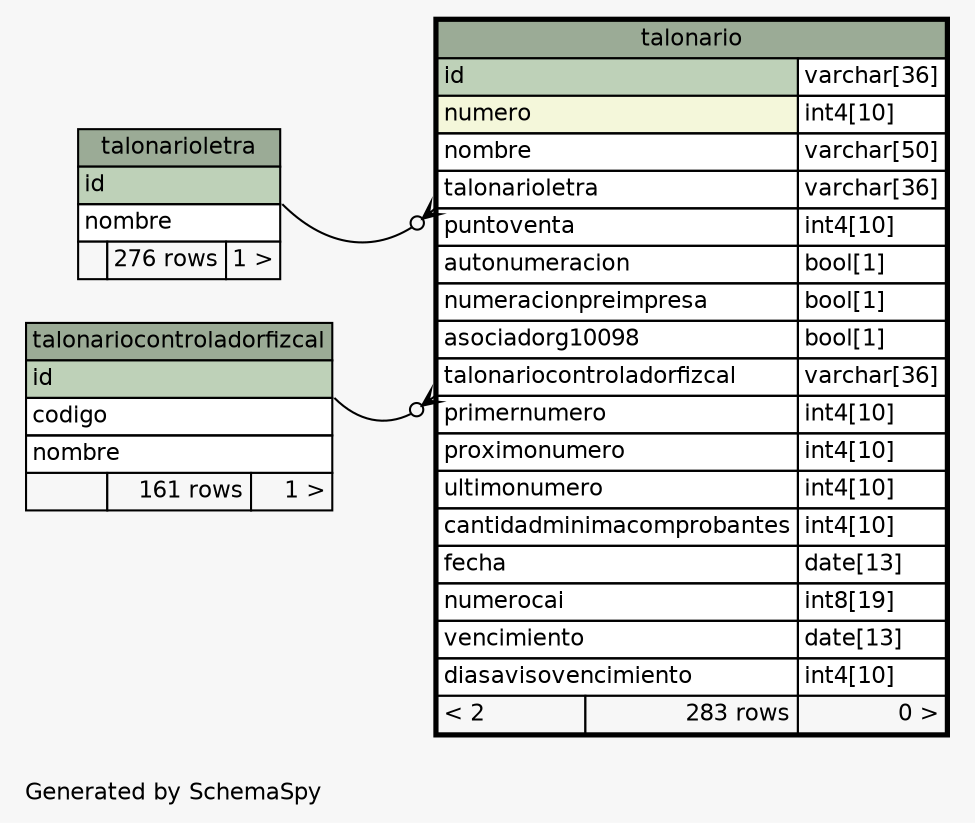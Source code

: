 // dot 2.2.1 on Windows 10 10.0
// SchemaSpy rev 590
digraph "oneDegreeRelationshipsDiagram" {
  graph [
    rankdir="RL"
    bgcolor="#f7f7f7"
    label="\nGenerated by SchemaSpy"
    labeljust="l"
    nodesep="0.18"
    ranksep="0.46"
    fontname="Helvetica"
    fontsize="11"
  ];
  node [
    fontname="Helvetica"
    fontsize="11"
    shape="plaintext"
  ];
  edge [
    arrowsize="0.8"
  ];
  "talonario":"talonariocontroladorfizcal":sw -> "talonariocontroladorfizcal":"id":se [arrowhead=none dir=back arrowtail=crowodot];
  "talonario":"talonarioletra":sw -> "talonarioletra":"id":se [arrowhead=none dir=back arrowtail=crowodot];
  "talonario" [
    label=<
    <TABLE BORDER="2" CELLBORDER="1" CELLSPACING="0" BGCOLOR="#ffffff">
      <TR><TD COLSPAN="3" BGCOLOR="#9bab96" ALIGN="CENTER">talonario</TD></TR>
      <TR><TD PORT="id" COLSPAN="2" BGCOLOR="#bed1b8" ALIGN="LEFT">id</TD><TD PORT="id.type" ALIGN="LEFT">varchar[36]</TD></TR>
      <TR><TD PORT="numero" COLSPAN="2" BGCOLOR="#f4f7da" ALIGN="LEFT">numero</TD><TD PORT="numero.type" ALIGN="LEFT">int4[10]</TD></TR>
      <TR><TD PORT="nombre" COLSPAN="2" ALIGN="LEFT">nombre</TD><TD PORT="nombre.type" ALIGN="LEFT">varchar[50]</TD></TR>
      <TR><TD PORT="talonarioletra" COLSPAN="2" ALIGN="LEFT">talonarioletra</TD><TD PORT="talonarioletra.type" ALIGN="LEFT">varchar[36]</TD></TR>
      <TR><TD PORT="puntoventa" COLSPAN="2" ALIGN="LEFT">puntoventa</TD><TD PORT="puntoventa.type" ALIGN="LEFT">int4[10]</TD></TR>
      <TR><TD PORT="autonumeracion" COLSPAN="2" ALIGN="LEFT">autonumeracion</TD><TD PORT="autonumeracion.type" ALIGN="LEFT">bool[1]</TD></TR>
      <TR><TD PORT="numeracionpreimpresa" COLSPAN="2" ALIGN="LEFT">numeracionpreimpresa</TD><TD PORT="numeracionpreimpresa.type" ALIGN="LEFT">bool[1]</TD></TR>
      <TR><TD PORT="asociadorg10098" COLSPAN="2" ALIGN="LEFT">asociadorg10098</TD><TD PORT="asociadorg10098.type" ALIGN="LEFT">bool[1]</TD></TR>
      <TR><TD PORT="talonariocontroladorfizcal" COLSPAN="2" ALIGN="LEFT">talonariocontroladorfizcal</TD><TD PORT="talonariocontroladorfizcal.type" ALIGN="LEFT">varchar[36]</TD></TR>
      <TR><TD PORT="primernumero" COLSPAN="2" ALIGN="LEFT">primernumero</TD><TD PORT="primernumero.type" ALIGN="LEFT">int4[10]</TD></TR>
      <TR><TD PORT="proximonumero" COLSPAN="2" ALIGN="LEFT">proximonumero</TD><TD PORT="proximonumero.type" ALIGN="LEFT">int4[10]</TD></TR>
      <TR><TD PORT="ultimonumero" COLSPAN="2" ALIGN="LEFT">ultimonumero</TD><TD PORT="ultimonumero.type" ALIGN="LEFT">int4[10]</TD></TR>
      <TR><TD PORT="cantidadminimacomprobantes" COLSPAN="2" ALIGN="LEFT">cantidadminimacomprobantes</TD><TD PORT="cantidadminimacomprobantes.type" ALIGN="LEFT">int4[10]</TD></TR>
      <TR><TD PORT="fecha" COLSPAN="2" ALIGN="LEFT">fecha</TD><TD PORT="fecha.type" ALIGN="LEFT">date[13]</TD></TR>
      <TR><TD PORT="numerocai" COLSPAN="2" ALIGN="LEFT">numerocai</TD><TD PORT="numerocai.type" ALIGN="LEFT">int8[19]</TD></TR>
      <TR><TD PORT="vencimiento" COLSPAN="2" ALIGN="LEFT">vencimiento</TD><TD PORT="vencimiento.type" ALIGN="LEFT">date[13]</TD></TR>
      <TR><TD PORT="diasavisovencimiento" COLSPAN="2" ALIGN="LEFT">diasavisovencimiento</TD><TD PORT="diasavisovencimiento.type" ALIGN="LEFT">int4[10]</TD></TR>
      <TR><TD ALIGN="LEFT" BGCOLOR="#f7f7f7">&lt; 2</TD><TD ALIGN="RIGHT" BGCOLOR="#f7f7f7">283 rows</TD><TD ALIGN="RIGHT" BGCOLOR="#f7f7f7">0 &gt;</TD></TR>
    </TABLE>>
    URL="talonario.html"
    tooltip="talonario"
  ];
  "talonariocontroladorfizcal" [
    label=<
    <TABLE BORDER="0" CELLBORDER="1" CELLSPACING="0" BGCOLOR="#ffffff">
      <TR><TD COLSPAN="3" BGCOLOR="#9bab96" ALIGN="CENTER">talonariocontroladorfizcal</TD></TR>
      <TR><TD PORT="id" COLSPAN="3" BGCOLOR="#bed1b8" ALIGN="LEFT">id</TD></TR>
      <TR><TD PORT="codigo" COLSPAN="3" ALIGN="LEFT">codigo</TD></TR>
      <TR><TD PORT="nombre" COLSPAN="3" ALIGN="LEFT">nombre</TD></TR>
      <TR><TD ALIGN="LEFT" BGCOLOR="#f7f7f7">  </TD><TD ALIGN="RIGHT" BGCOLOR="#f7f7f7">161 rows</TD><TD ALIGN="RIGHT" BGCOLOR="#f7f7f7">1 &gt;</TD></TR>
    </TABLE>>
    URL="talonariocontroladorfizcal.html"
    tooltip="talonariocontroladorfizcal"
  ];
  "talonarioletra" [
    label=<
    <TABLE BORDER="0" CELLBORDER="1" CELLSPACING="0" BGCOLOR="#ffffff">
      <TR><TD COLSPAN="3" BGCOLOR="#9bab96" ALIGN="CENTER">talonarioletra</TD></TR>
      <TR><TD PORT="id" COLSPAN="3" BGCOLOR="#bed1b8" ALIGN="LEFT">id</TD></TR>
      <TR><TD PORT="nombre" COLSPAN="3" ALIGN="LEFT">nombre</TD></TR>
      <TR><TD ALIGN="LEFT" BGCOLOR="#f7f7f7">  </TD><TD ALIGN="RIGHT" BGCOLOR="#f7f7f7">276 rows</TD><TD ALIGN="RIGHT" BGCOLOR="#f7f7f7">1 &gt;</TD></TR>
    </TABLE>>
    URL="talonarioletra.html"
    tooltip="talonarioletra"
  ];
}
